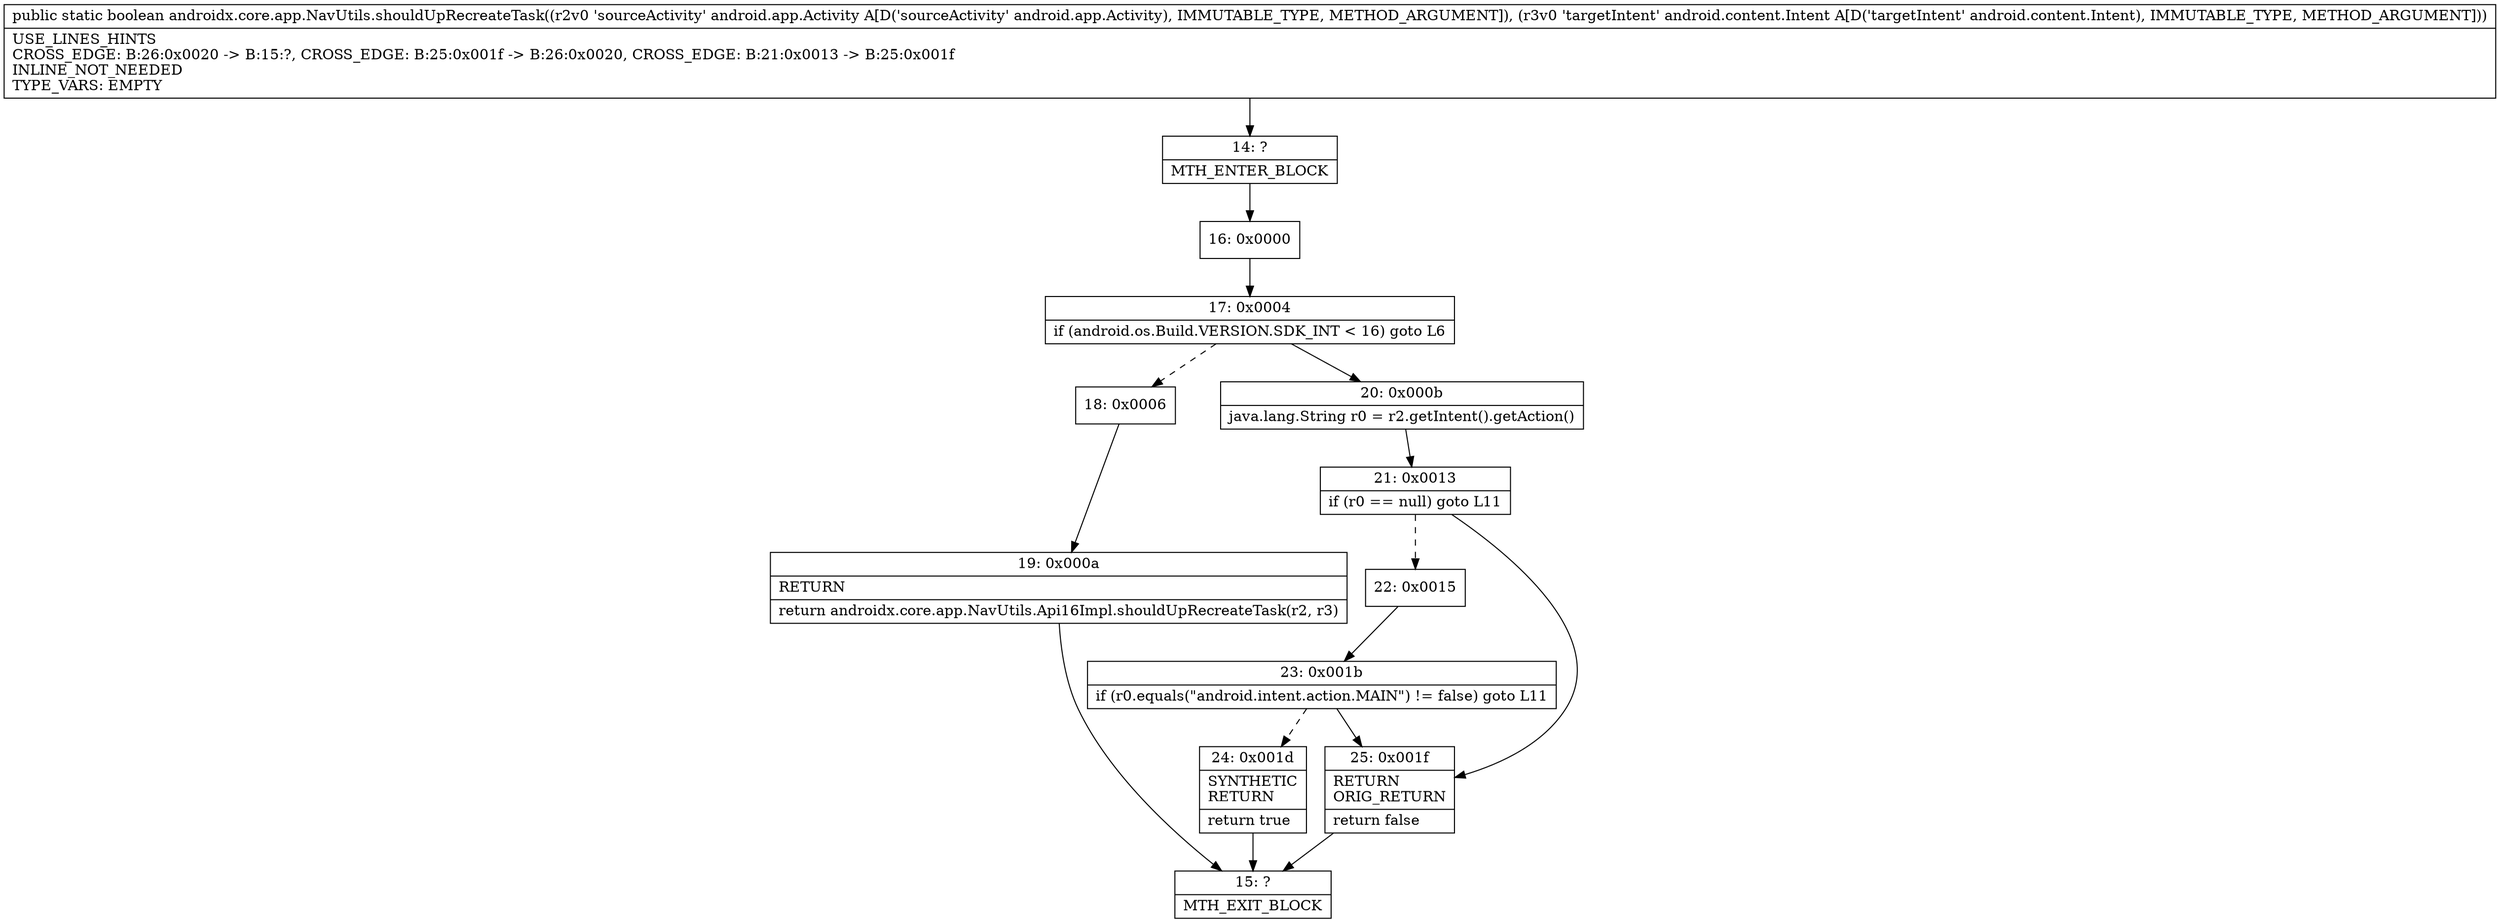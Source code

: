 digraph "CFG forandroidx.core.app.NavUtils.shouldUpRecreateTask(Landroid\/app\/Activity;Landroid\/content\/Intent;)Z" {
Node_14 [shape=record,label="{14\:\ ?|MTH_ENTER_BLOCK\l}"];
Node_16 [shape=record,label="{16\:\ 0x0000}"];
Node_17 [shape=record,label="{17\:\ 0x0004|if (android.os.Build.VERSION.SDK_INT \< 16) goto L6\l}"];
Node_18 [shape=record,label="{18\:\ 0x0006}"];
Node_19 [shape=record,label="{19\:\ 0x000a|RETURN\l|return androidx.core.app.NavUtils.Api16Impl.shouldUpRecreateTask(r2, r3)\l}"];
Node_15 [shape=record,label="{15\:\ ?|MTH_EXIT_BLOCK\l}"];
Node_20 [shape=record,label="{20\:\ 0x000b|java.lang.String r0 = r2.getIntent().getAction()\l}"];
Node_21 [shape=record,label="{21\:\ 0x0013|if (r0 == null) goto L11\l}"];
Node_22 [shape=record,label="{22\:\ 0x0015}"];
Node_23 [shape=record,label="{23\:\ 0x001b|if (r0.equals(\"android.intent.action.MAIN\") != false) goto L11\l}"];
Node_24 [shape=record,label="{24\:\ 0x001d|SYNTHETIC\lRETURN\l|return true\l}"];
Node_25 [shape=record,label="{25\:\ 0x001f|RETURN\lORIG_RETURN\l|return false\l}"];
MethodNode[shape=record,label="{public static boolean androidx.core.app.NavUtils.shouldUpRecreateTask((r2v0 'sourceActivity' android.app.Activity A[D('sourceActivity' android.app.Activity), IMMUTABLE_TYPE, METHOD_ARGUMENT]), (r3v0 'targetIntent' android.content.Intent A[D('targetIntent' android.content.Intent), IMMUTABLE_TYPE, METHOD_ARGUMENT]))  | USE_LINES_HINTS\lCROSS_EDGE: B:26:0x0020 \-\> B:15:?, CROSS_EDGE: B:25:0x001f \-\> B:26:0x0020, CROSS_EDGE: B:21:0x0013 \-\> B:25:0x001f\lINLINE_NOT_NEEDED\lTYPE_VARS: EMPTY\l}"];
MethodNode -> Node_14;Node_14 -> Node_16;
Node_16 -> Node_17;
Node_17 -> Node_18[style=dashed];
Node_17 -> Node_20;
Node_18 -> Node_19;
Node_19 -> Node_15;
Node_20 -> Node_21;
Node_21 -> Node_22[style=dashed];
Node_21 -> Node_25;
Node_22 -> Node_23;
Node_23 -> Node_24[style=dashed];
Node_23 -> Node_25;
Node_24 -> Node_15;
Node_25 -> Node_15;
}

